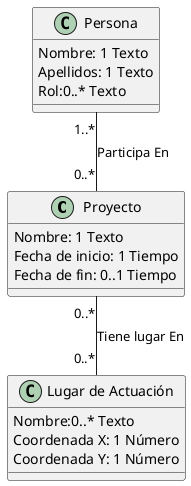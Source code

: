 @startuml
class Proyecto{
Nombre: 1 Texto
Fecha de inicio: 1 Tiempo
Fecha de fin: 0..1 Tiempo
}
class Persona{
Nombre: 1 Texto
Apellidos: 1 Texto
Rol:0..* Texto
}

class "Lugar de Actuación" as Lugar{
Nombre:0..* Texto
Coordenada X: 1 Número
Coordenada Y: 1 Número
}
Persona "1..*" -- "0..*" Proyecto : Participa En
Proyecto "0..*" -- "0..*" Lugar : Tiene lugar En
@enduml
